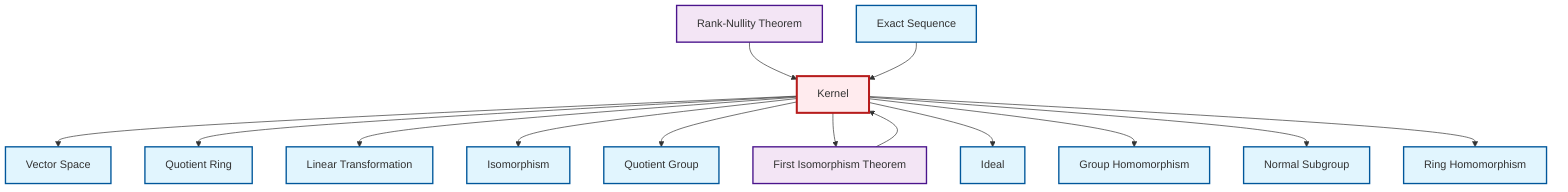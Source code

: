 graph TD
    classDef definition fill:#e1f5fe,stroke:#01579b,stroke-width:2px
    classDef theorem fill:#f3e5f5,stroke:#4a148c,stroke-width:2px
    classDef axiom fill:#fff3e0,stroke:#e65100,stroke-width:2px
    classDef example fill:#e8f5e9,stroke:#1b5e20,stroke-width:2px
    classDef current fill:#ffebee,stroke:#b71c1c,stroke-width:3px
    def-kernel["Kernel"]:::definition
    def-vector-space["Vector Space"]:::definition
    def-ideal["Ideal"]:::definition
    def-quotient-ring["Quotient Ring"]:::definition
    def-normal-subgroup["Normal Subgroup"]:::definition
    def-ring-homomorphism["Ring Homomorphism"]:::definition
    def-isomorphism["Isomorphism"]:::definition
    def-linear-transformation["Linear Transformation"]:::definition
    def-homomorphism["Group Homomorphism"]:::definition
    thm-rank-nullity["Rank-Nullity Theorem"]:::theorem
    def-quotient-group["Quotient Group"]:::definition
    def-exact-sequence["Exact Sequence"]:::definition
    thm-first-isomorphism["First Isomorphism Theorem"]:::theorem
    def-kernel --> def-vector-space
    def-kernel --> def-quotient-ring
    def-kernel --> def-linear-transformation
    def-kernel --> def-isomorphism
    def-kernel --> def-quotient-group
    def-kernel --> thm-first-isomorphism
    def-kernel --> def-ideal
    thm-first-isomorphism --> def-kernel
    thm-rank-nullity --> def-kernel
    def-exact-sequence --> def-kernel
    def-kernel --> def-homomorphism
    def-kernel --> def-normal-subgroup
    def-kernel --> def-ring-homomorphism
    class def-kernel current